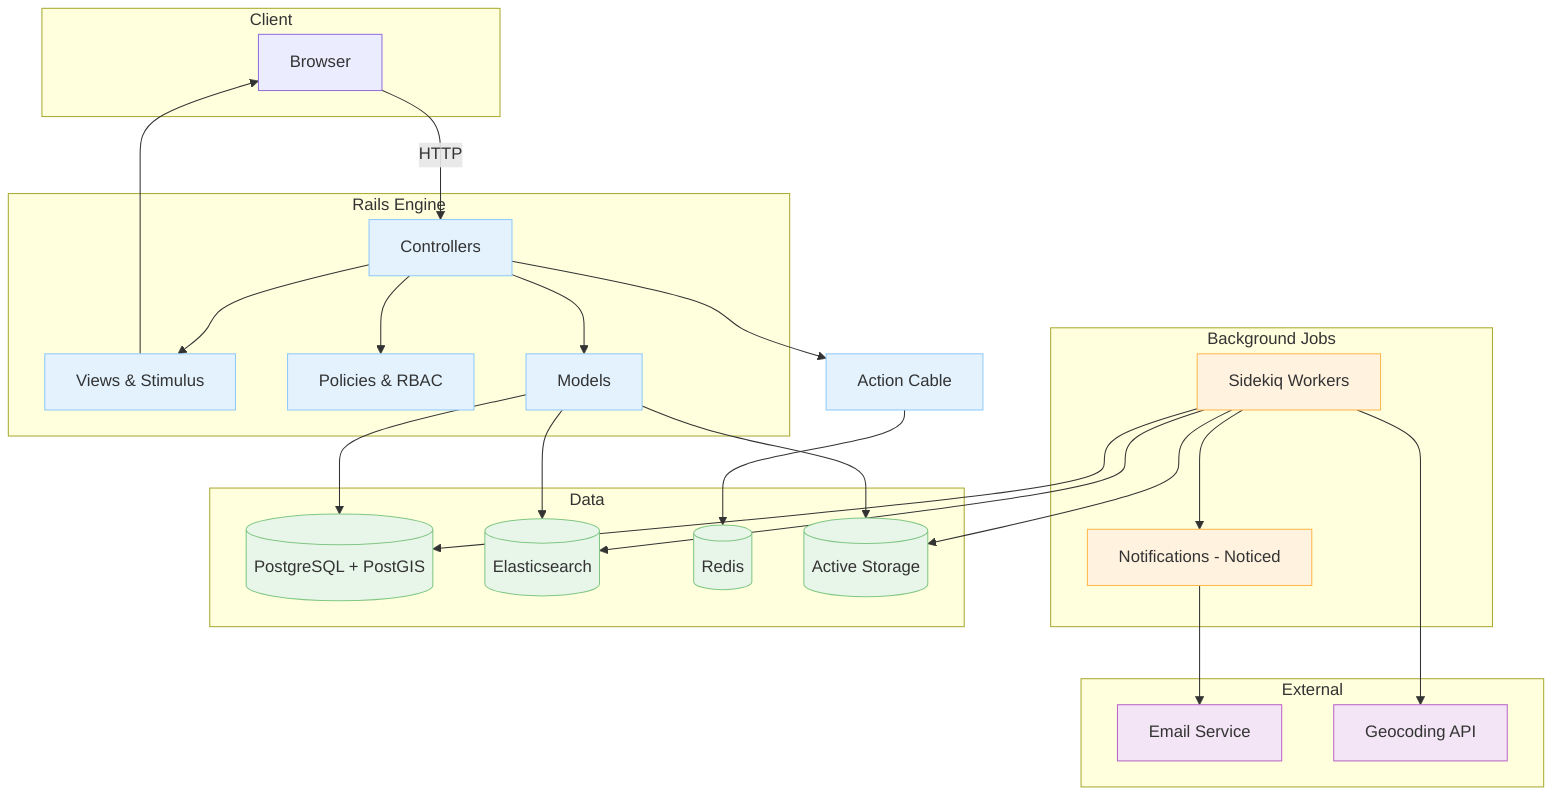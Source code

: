 flowchart TB
  subgraph Client
    B[Browser]
  end

  subgraph WebApp[Rails Engine]
    C[Controllers]
    V[Views & Stimulus]
    P[Policies & RBAC]
    M[Models]
  end

  subgraph Jobs[Background Jobs]
    SJ[Sidekiq Workers]
    N[Notifications - Noticed]
  end

  subgraph Data
    DB[(PostgreSQL + PostGIS)]
    ES[(Elasticsearch)]
    REDIS[(Redis)]
    AS[(Active Storage)]
  end

  subgraph External
    SMTP[Email Service]
    GEO[Geocoding API]
  end

  AC[Action Cable]

  B -->|HTTP| C
  C --> P
  C --> M
  C --> V
  V --> B
  C --> AC

  M --> DB
  M --> ES
  M --> AS
  SJ --> DB
  SJ --> ES
  SJ --> AS
  SJ --> N
  N --> SMTP
  AC --> REDIS
  SJ --> GEO

  classDef web fill:#e3f2fd,stroke:#90caf9
  classDef jobs fill:#fff3e0,stroke:#ffb74d
  classDef data fill:#e8f5e9,stroke:#81c784
  classDef ext fill:#f3e5f5,stroke:#ba68c8

  class C,V,P,M,AC web
  class SJ,N jobs
  class DB,ES,REDIS,AS data
  class SMTP,GEO ext
